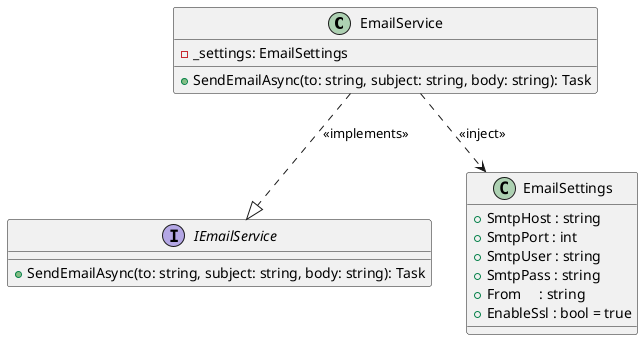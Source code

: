 @startuml

class EmailService {
    - _settings: EmailSettings
    + SendEmailAsync(to: string, subject: string, body: string): Task
}

interface IEmailService {
    + SendEmailAsync(to: string, subject: string, body: string): Task
}

EmailService ..|> IEmailService : <<implements>>
EmailService ..> EmailSettings : <<inject>>

class EmailSettings {
    + SmtpHost : string
    + SmtpPort : int
    + SmtpUser : string
    + SmtpPass : string
    + From     : string
    + EnableSsl : bool = true
}
@enduml
